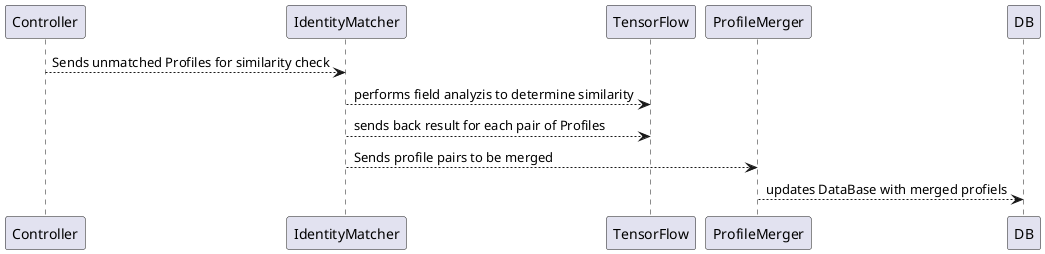 @startuml
Controller --> IdentityMatcher: Sends unmatched Profiles for similarity check
IdentityMatcher --> TensorFlow: performs field analyzis to determine similarity
IdentityMatcher --> TensorFlow: sends back result for each pair of Profiles
IdentityMatcher --> ProfileMerger: Sends profile pairs to be merged
ProfileMerger --> DB: updates DataBase with merged profiels
@enduml